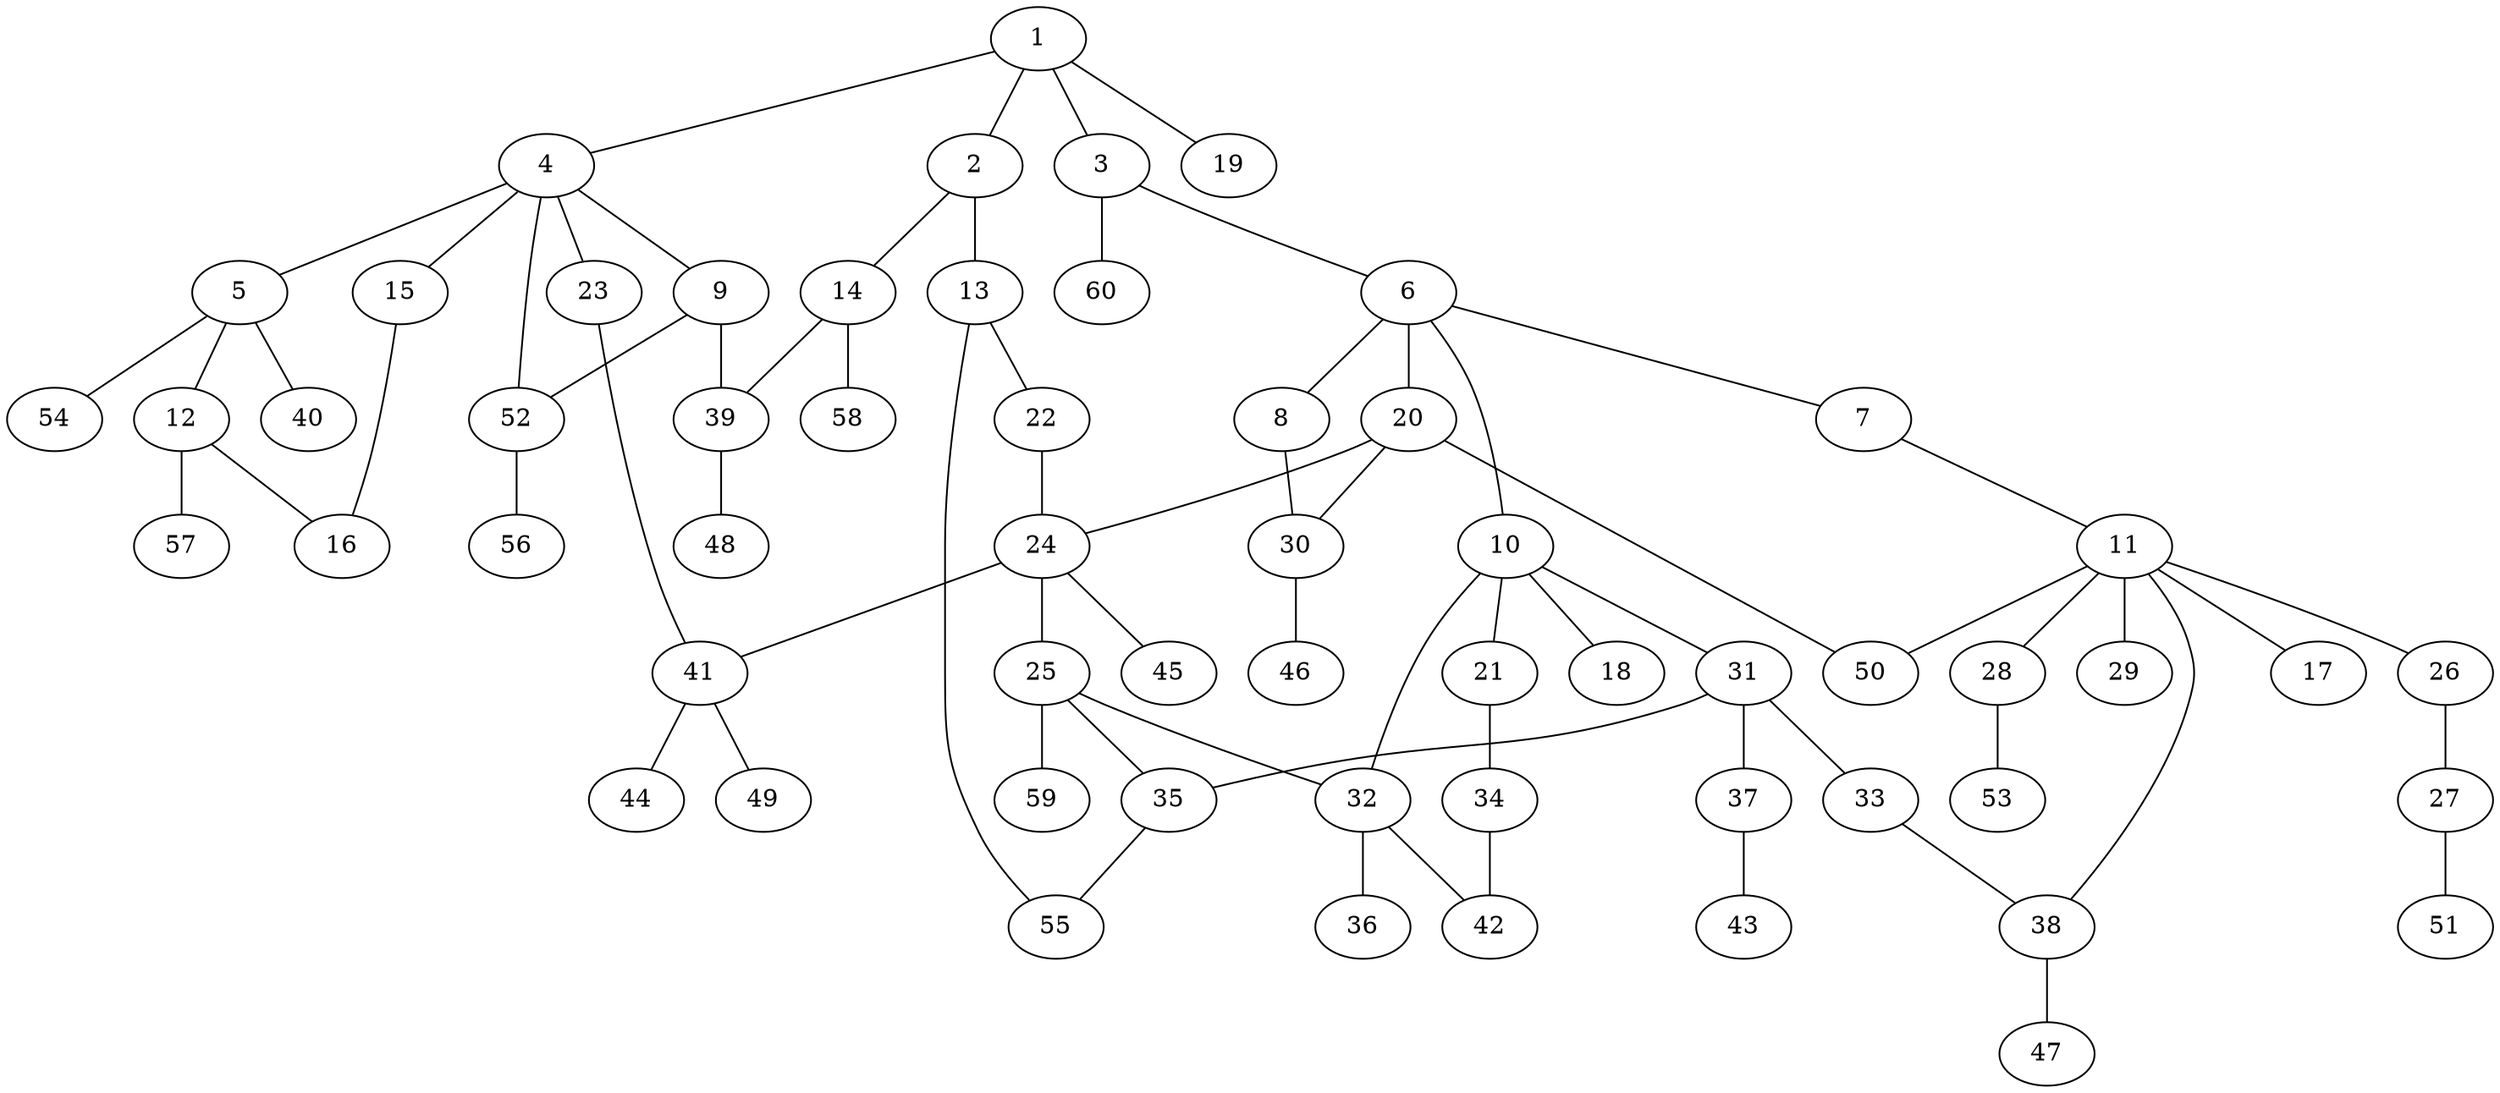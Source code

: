 graph graphname {1--2
1--3
1--4
1--19
2--13
2--14
3--6
3--60
4--5
4--9
4--15
4--23
4--52
5--12
5--40
5--54
6--7
6--8
6--10
6--20
7--11
8--30
9--39
9--52
10--18
10--21
10--31
10--32
11--17
11--26
11--28
11--29
11--38
11--50
12--16
12--57
13--22
13--55
14--39
14--58
15--16
20--24
20--30
20--50
21--34
22--24
23--41
24--25
24--41
24--45
25--32
25--35
25--59
26--27
27--51
28--53
30--46
31--33
31--35
31--37
32--36
32--42
33--38
34--42
35--55
37--43
38--47
39--48
41--44
41--49
52--56
}